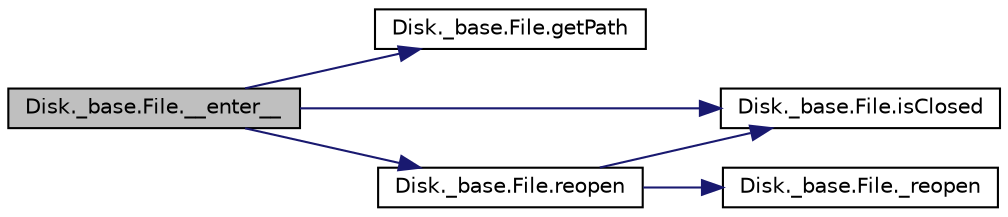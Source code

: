 digraph "Disk._base.File.__enter__"
{
 // INTERACTIVE_SVG=YES
  bgcolor="transparent";
  edge [fontname="Helvetica",fontsize="10",labelfontname="Helvetica",labelfontsize="10"];
  node [fontname="Helvetica",fontsize="10",shape=record];
  rankdir="LR";
  Node1 [label="Disk._base.File.__enter__",height=0.2,width=0.4,color="black", fillcolor="grey75", style="filled" fontcolor="black"];
  Node1 -> Node2 [color="midnightblue",fontsize="10",style="solid",fontname="Helvetica"];
  Node2 [label="Disk._base.File.getPath",height=0.2,width=0.4,color="black",URL="$class_disk_1_1__base_1_1_file.html#a7401ddb8e1f5573402123b8f65b7bc08"];
  Node1 -> Node3 [color="midnightblue",fontsize="10",style="solid",fontname="Helvetica"];
  Node3 [label="Disk._base.File.isClosed",height=0.2,width=0.4,color="black",URL="$class_disk_1_1__base_1_1_file.html#a5801d2db863fa1967d7847917aa757f3"];
  Node1 -> Node4 [color="midnightblue",fontsize="10",style="solid",fontname="Helvetica"];
  Node4 [label="Disk._base.File.reopen",height=0.2,width=0.4,color="black",URL="$class_disk_1_1__base_1_1_file.html#addb4e95daa21c36c5bf6d30e7ea29e0e"];
  Node4 -> Node3 [color="midnightblue",fontsize="10",style="solid",fontname="Helvetica"];
  Node4 -> Node5 [color="midnightblue",fontsize="10",style="solid",fontname="Helvetica"];
  Node5 [label="Disk._base.File._reopen",height=0.2,width=0.4,color="black",URL="$class_disk_1_1__base_1_1_file.html#a580698496882f925242a1b81d3a4b040"];
}
